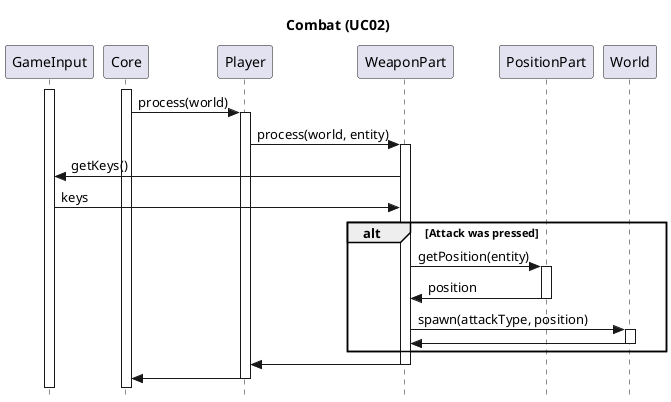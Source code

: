 @startuml Combat
skinparam style strictuml
title Combat (UC02)

activate GameInput
activate Core

Core -> Player: process(world)
activate Player
Player -> WeaponPart: process(world, entity)
activate WeaponPart
WeaponPart -> GameInput: getKeys()
GameInput -> WeaponPart: keys
alt Attack was pressed
	WeaponPart -> PositionPart:	getPosition(entity)
	activate PositionPart
	PositionPart -> WeaponPart: position
	deactivate PositionPart

	WeaponPart -> World: spawn(attackType, position)
	activate World
	World -> WeaponPart
	deactivate World
end
WeaponPart -> Player
deactivate WeaponPart
Player -> Core
deactivate Player


@enduml
